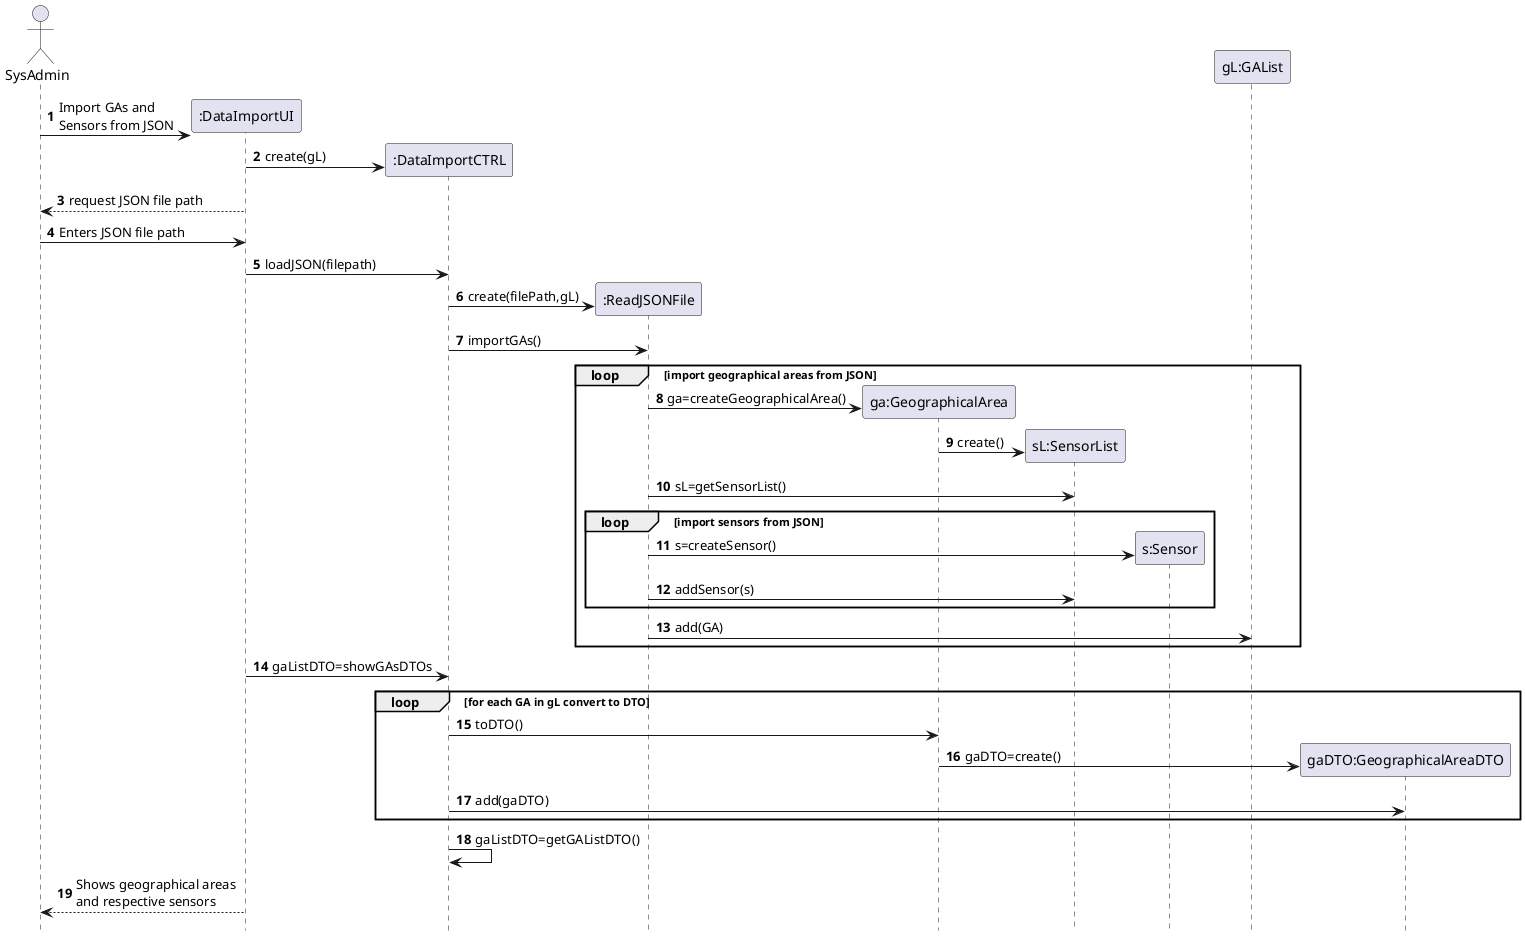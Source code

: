 @startuml
autonumber
hidefootbox
actor SysAdmin
create ":DataImportUI"
SysAdmin -> ":DataImportUI": Import GAs and \nSensors from JSON
create ":DataImportCTRL"
":DataImportUI" -> ":DataImportCTRL": create(gL)
SysAdmin <-- ":DataImportUI": request JSON file path
SysAdmin -> ":DataImportUI": Enters JSON file path
":DataImportUI" -> ":DataImportCTRL": loadJSON(filepath)
create ":ReadJSONFile"
":DataImportCTRL"->":ReadJSONFile": create(filePath,gL)
":DataImportCTRL" -> ":ReadJSONFile": importGAs()
loop import geographical areas from JSON
create "ga:GeographicalArea"

":ReadJSONFile" -> "ga:GeographicalArea": ga=createGeographicalArea()
create "sL:SensorList"
"ga:GeographicalArea" -> "sL:SensorList": create()
":ReadJSONFile"->"sL:SensorList": sL=getSensorList()
loop import sensors from JSON
create "s:Sensor"
":ReadJSONFile"->"s:Sensor":s=createSensor()
":ReadJSONFile"->"sL:SensorList": addSensor(s)
end
":ReadJSONFile"->"gL:GAList": add(GA)
end
":DataImportCTRL"<-":DataImportUI":gaListDTO=showGAsDTOs
loop for each GA in gL convert to DTO
":DataImportCTRL"->"ga:GeographicalArea": toDTO()
create "gaDTO:GeographicalAreaDTO"
"ga:GeographicalArea"->"gaDTO:GeographicalAreaDTO": gaDTO=create()
":DataImportCTRL"->"gaDTO:GeographicalAreaDTO": add(gaDTO)
end
":DataImportCTRL"->":DataImportCTRL": gaListDTO=getGAListDTO()


SysAdmin<--":DataImportUI": Shows geographical areas \nand respective sensors
@enduml